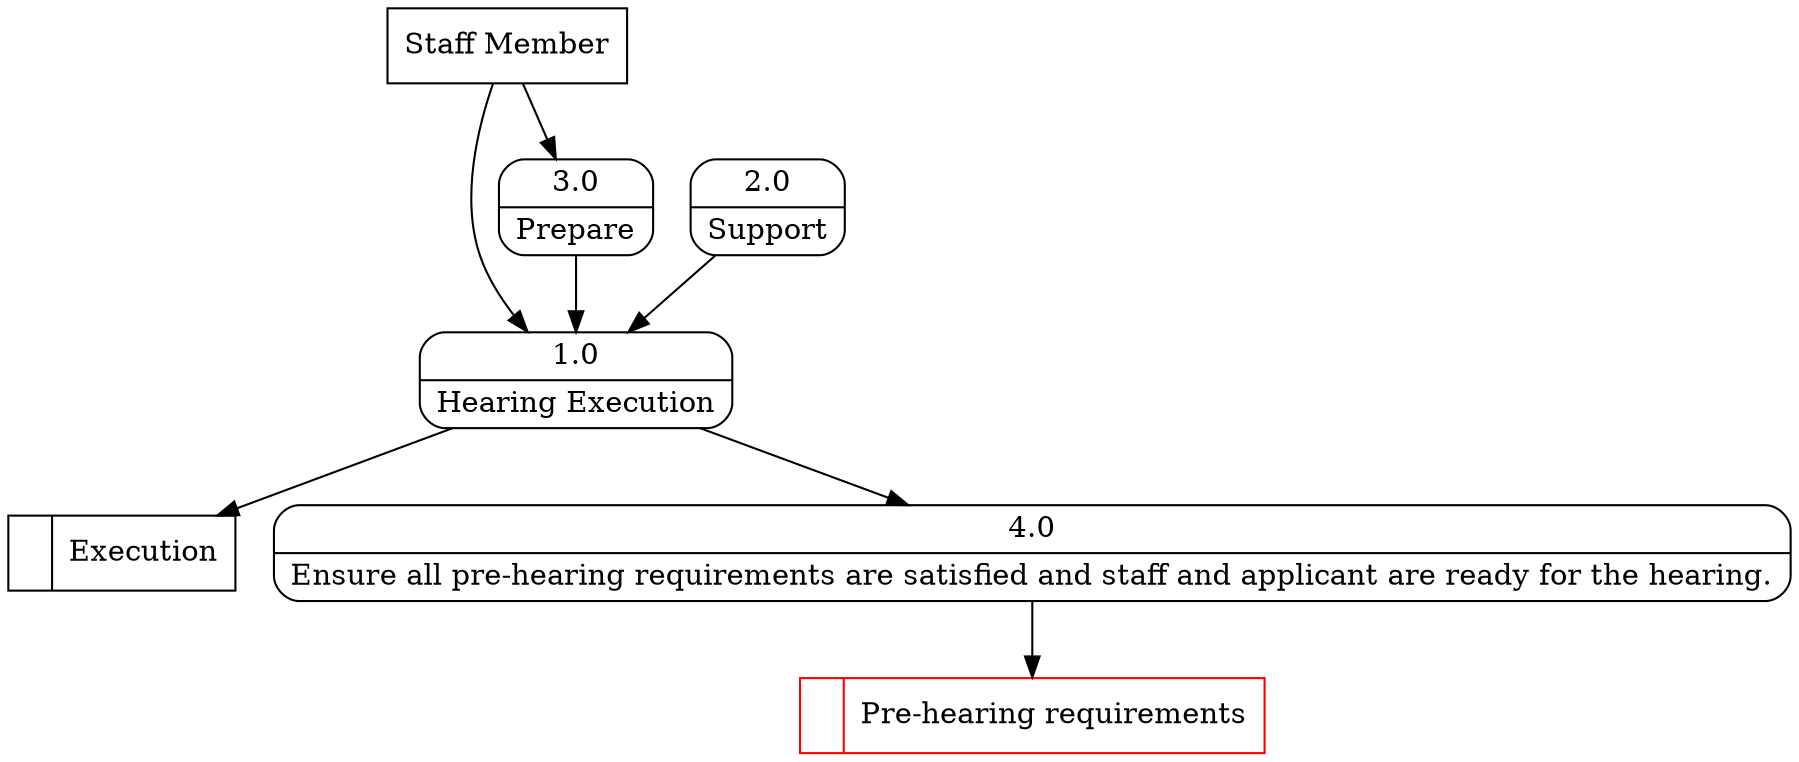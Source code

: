 digraph dfd2{ 
node[shape=record]
200 [label="<f0>  |<f1> Execution " ];
201 [label="Staff Member" shape=box];
202 [label="{<f0> 1.0|<f1> Hearing Execution }" shape=Mrecord];
203 [label="{<f0> 2.0|<f1> Support }" shape=Mrecord];
204 [label="{<f0> 3.0|<f1> Prepare }" shape=Mrecord];
4 [label="{<f0> 4.0|<f1> Ensure all pre-hearing requirements are satisfied and staff and applicant are ready for the hearing. }" shape=Mrecord];
202 -> 4
1001 [label="<f0>  |<f1> Pre-hearing requirements " color=red];
4 -> 1001
201 -> 202
201 -> 204
202 -> 200
203 -> 202
204 -> 202
}
